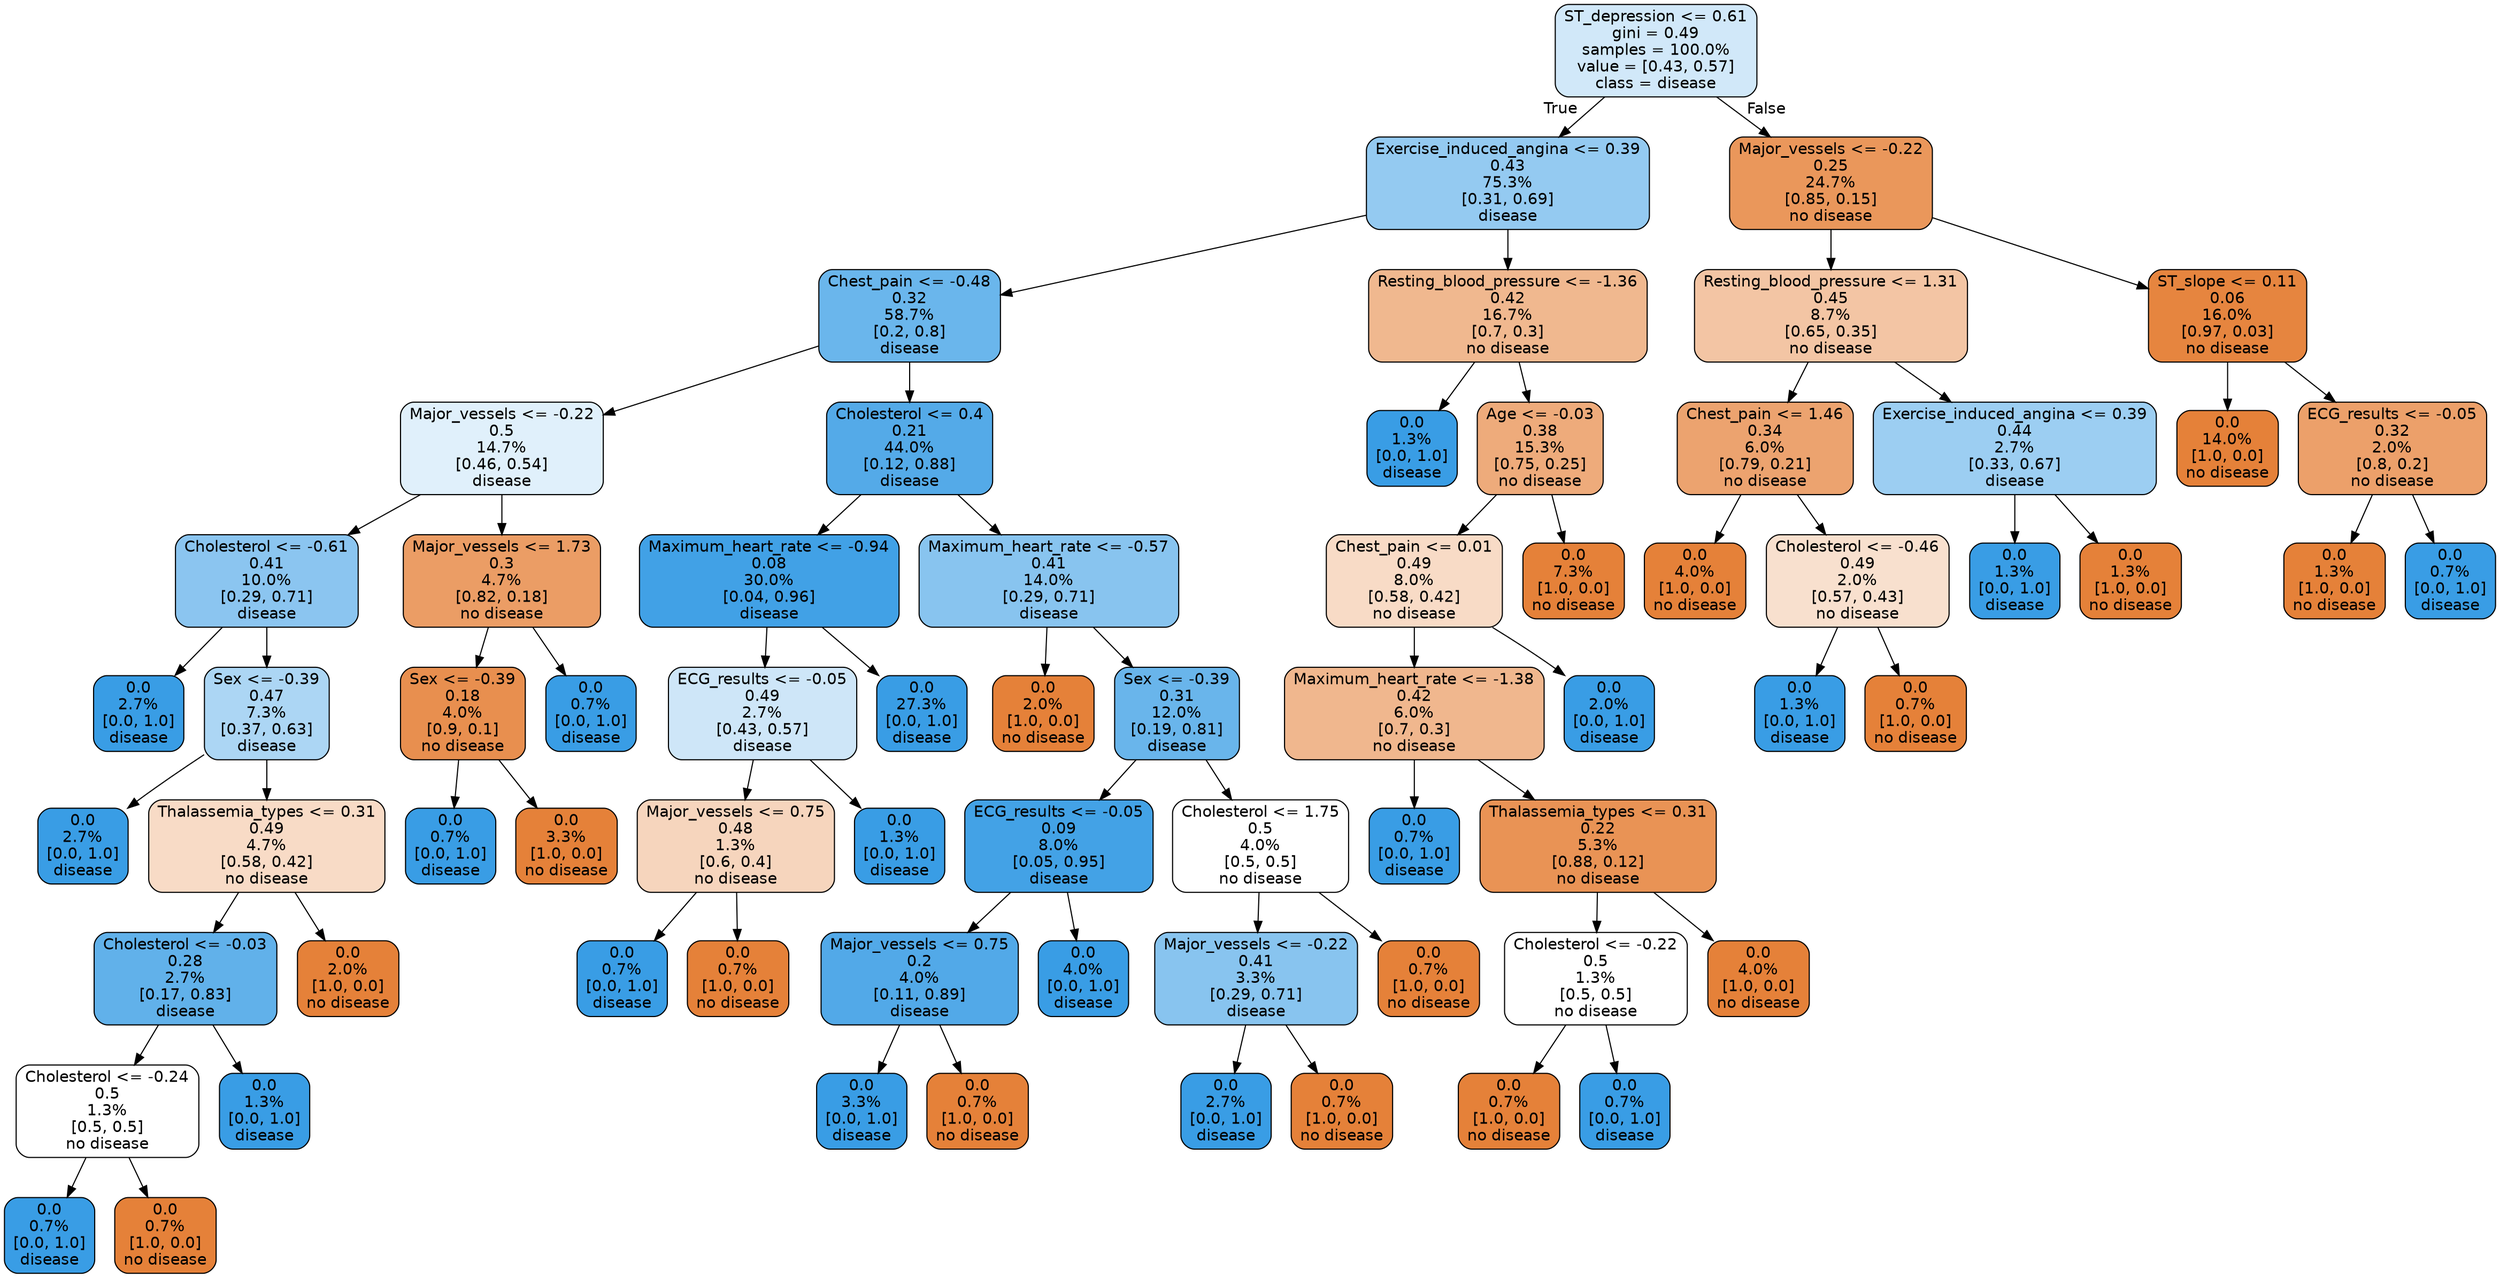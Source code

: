 digraph Tree {
node [shape=box, style="filled, rounded", color="black", fontname=helvetica] ;
edge [fontname=helvetica] ;
0 [label="ST_depression <= 0.61\ngini = 0.49\nsamples = 100.0%\nvalue = [0.43, 0.57]\nclass = disease", fillcolor="#d1e8f9"] ;
1 [label="Exercise_induced_angina <= 0.39\n0.43\n75.3%\n[0.31, 0.69]\ndisease", fillcolor="#94caf1"] ;
0 -> 1 [labeldistance=2.5, labelangle=45, headlabel="True"] ;
2 [label="Chest_pain <= -0.48\n0.32\n58.7%\n[0.2, 0.8]\ndisease", fillcolor="#6ab6ec"] ;
1 -> 2 ;
3 [label="Major_vessels <= -0.22\n0.5\n14.7%\n[0.46, 0.54]\ndisease", fillcolor="#e0f0fb"] ;
2 -> 3 ;
4 [label="Cholesterol <= -0.61\n0.41\n10.0%\n[0.29, 0.71]\ndisease", fillcolor="#8bc5f0"] ;
3 -> 4 ;
5 [label="0.0\n2.7%\n[0.0, 1.0]\ndisease", fillcolor="#399de5"] ;
4 -> 5 ;
6 [label="Sex <= -0.39\n0.47\n7.3%\n[0.37, 0.63]\ndisease", fillcolor="#acd6f4"] ;
4 -> 6 ;
7 [label="0.0\n2.7%\n[0.0, 1.0]\ndisease", fillcolor="#399de5"] ;
6 -> 7 ;
8 [label="Thalassemia_types <= 0.31\n0.49\n4.7%\n[0.58, 0.42]\nno disease", fillcolor="#f8dbc6"] ;
6 -> 8 ;
9 [label="Cholesterol <= -0.03\n0.28\n2.7%\n[0.17, 0.83]\ndisease", fillcolor="#61b1ea"] ;
8 -> 9 ;
10 [label="Cholesterol <= -0.24\n0.5\n1.3%\n[0.5, 0.5]\nno disease", fillcolor="#ffffff"] ;
9 -> 10 ;
11 [label="0.0\n0.7%\n[0.0, 1.0]\ndisease", fillcolor="#399de5"] ;
10 -> 11 ;
12 [label="0.0\n0.7%\n[1.0, 0.0]\nno disease", fillcolor="#e58139"] ;
10 -> 12 ;
13 [label="0.0\n1.3%\n[0.0, 1.0]\ndisease", fillcolor="#399de5"] ;
9 -> 13 ;
14 [label="0.0\n2.0%\n[1.0, 0.0]\nno disease", fillcolor="#e58139"] ;
8 -> 14 ;
15 [label="Major_vessels <= 1.73\n0.3\n4.7%\n[0.82, 0.18]\nno disease", fillcolor="#eb9d65"] ;
3 -> 15 ;
16 [label="Sex <= -0.39\n0.18\n4.0%\n[0.9, 0.1]\nno disease", fillcolor="#e88f4f"] ;
15 -> 16 ;
17 [label="0.0\n0.7%\n[0.0, 1.0]\ndisease", fillcolor="#399de5"] ;
16 -> 17 ;
18 [label="0.0\n3.3%\n[1.0, 0.0]\nno disease", fillcolor="#e58139"] ;
16 -> 18 ;
19 [label="0.0\n0.7%\n[0.0, 1.0]\ndisease", fillcolor="#399de5"] ;
15 -> 19 ;
20 [label="Cholesterol <= 0.4\n0.21\n44.0%\n[0.12, 0.88]\ndisease", fillcolor="#54aae8"] ;
2 -> 20 ;
21 [label="Maximum_heart_rate <= -0.94\n0.08\n30.0%\n[0.04, 0.96]\ndisease", fillcolor="#41a1e6"] ;
20 -> 21 ;
22 [label="ECG_results <= -0.05\n0.49\n2.7%\n[0.43, 0.57]\ndisease", fillcolor="#cee6f8"] ;
21 -> 22 ;
23 [label="Major_vessels <= 0.75\n0.48\n1.3%\n[0.6, 0.4]\nno disease", fillcolor="#f6d5bd"] ;
22 -> 23 ;
24 [label="0.0\n0.7%\n[0.0, 1.0]\ndisease", fillcolor="#399de5"] ;
23 -> 24 ;
25 [label="0.0\n0.7%\n[1.0, 0.0]\nno disease", fillcolor="#e58139"] ;
23 -> 25 ;
26 [label="0.0\n1.3%\n[0.0, 1.0]\ndisease", fillcolor="#399de5"] ;
22 -> 26 ;
27 [label="0.0\n27.3%\n[0.0, 1.0]\ndisease", fillcolor="#399de5"] ;
21 -> 27 ;
28 [label="Maximum_heart_rate <= -0.57\n0.41\n14.0%\n[0.29, 0.71]\ndisease", fillcolor="#88c4ef"] ;
20 -> 28 ;
29 [label="0.0\n2.0%\n[1.0, 0.0]\nno disease", fillcolor="#e58139"] ;
28 -> 29 ;
30 [label="Sex <= -0.39\n0.31\n12.0%\n[0.19, 0.81]\ndisease", fillcolor="#69b5eb"] ;
28 -> 30 ;
31 [label="ECG_results <= -0.05\n0.09\n8.0%\n[0.05, 0.95]\ndisease", fillcolor="#43a2e6"] ;
30 -> 31 ;
32 [label="Major_vessels <= 0.75\n0.2\n4.0%\n[0.11, 0.89]\ndisease", fillcolor="#52a9e8"] ;
31 -> 32 ;
33 [label="0.0\n3.3%\n[0.0, 1.0]\ndisease", fillcolor="#399de5"] ;
32 -> 33 ;
34 [label="0.0\n0.7%\n[1.0, 0.0]\nno disease", fillcolor="#e58139"] ;
32 -> 34 ;
35 [label="0.0\n4.0%\n[0.0, 1.0]\ndisease", fillcolor="#399de5"] ;
31 -> 35 ;
36 [label="Cholesterol <= 1.75\n0.5\n4.0%\n[0.5, 0.5]\nno disease", fillcolor="#ffffff"] ;
30 -> 36 ;
37 [label="Major_vessels <= -0.22\n0.41\n3.3%\n[0.29, 0.71]\ndisease", fillcolor="#88c4ef"] ;
36 -> 37 ;
38 [label="0.0\n2.7%\n[0.0, 1.0]\ndisease", fillcolor="#399de5"] ;
37 -> 38 ;
39 [label="0.0\n0.7%\n[1.0, 0.0]\nno disease", fillcolor="#e58139"] ;
37 -> 39 ;
40 [label="0.0\n0.7%\n[1.0, 0.0]\nno disease", fillcolor="#e58139"] ;
36 -> 40 ;
41 [label="Resting_blood_pressure <= -1.36\n0.42\n16.7%\n[0.7, 0.3]\nno disease", fillcolor="#f0b88f"] ;
1 -> 41 ;
42 [label="0.0\n1.3%\n[0.0, 1.0]\ndisease", fillcolor="#399de5"] ;
41 -> 42 ;
43 [label="Age <= -0.03\n0.38\n15.3%\n[0.75, 0.25]\nno disease", fillcolor="#eeab7b"] ;
41 -> 43 ;
44 [label="Chest_pain <= 0.01\n0.49\n8.0%\n[0.58, 0.42]\nno disease", fillcolor="#f8dbc6"] ;
43 -> 44 ;
45 [label="Maximum_heart_rate <= -1.38\n0.42\n6.0%\n[0.7, 0.3]\nno disease", fillcolor="#f0b78e"] ;
44 -> 45 ;
46 [label="0.0\n0.7%\n[0.0, 1.0]\ndisease", fillcolor="#399de5"] ;
45 -> 46 ;
47 [label="Thalassemia_types <= 0.31\n0.22\n5.3%\n[0.88, 0.12]\nno disease", fillcolor="#e99355"] ;
45 -> 47 ;
48 [label="Cholesterol <= -0.22\n0.5\n1.3%\n[0.5, 0.5]\nno disease", fillcolor="#ffffff"] ;
47 -> 48 ;
49 [label="0.0\n0.7%\n[1.0, 0.0]\nno disease", fillcolor="#e58139"] ;
48 -> 49 ;
50 [label="0.0\n0.7%\n[0.0, 1.0]\ndisease", fillcolor="#399de5"] ;
48 -> 50 ;
51 [label="0.0\n4.0%\n[1.0, 0.0]\nno disease", fillcolor="#e58139"] ;
47 -> 51 ;
52 [label="0.0\n2.0%\n[0.0, 1.0]\ndisease", fillcolor="#399de5"] ;
44 -> 52 ;
53 [label="0.0\n7.3%\n[1.0, 0.0]\nno disease", fillcolor="#e58139"] ;
43 -> 53 ;
54 [label="Major_vessels <= -0.22\n0.25\n24.7%\n[0.85, 0.15]\nno disease", fillcolor="#ea975b"] ;
0 -> 54 [labeldistance=2.5, labelangle=-45, headlabel="False"] ;
55 [label="Resting_blood_pressure <= 1.31\n0.45\n8.7%\n[0.65, 0.35]\nno disease", fillcolor="#f3c5a4"] ;
54 -> 55 ;
56 [label="Chest_pain <= 1.46\n0.34\n6.0%\n[0.79, 0.21]\nno disease", fillcolor="#eca36f"] ;
55 -> 56 ;
57 [label="0.0\n4.0%\n[1.0, 0.0]\nno disease", fillcolor="#e58139"] ;
56 -> 57 ;
58 [label="Cholesterol <= -0.46\n0.49\n2.0%\n[0.57, 0.43]\nno disease", fillcolor="#f8e0ce"] ;
56 -> 58 ;
59 [label="0.0\n1.3%\n[0.0, 1.0]\ndisease", fillcolor="#399de5"] ;
58 -> 59 ;
60 [label="0.0\n0.7%\n[1.0, 0.0]\nno disease", fillcolor="#e58139"] ;
58 -> 60 ;
61 [label="Exercise_induced_angina <= 0.39\n0.44\n2.7%\n[0.33, 0.67]\ndisease", fillcolor="#9ccef2"] ;
55 -> 61 ;
62 [label="0.0\n1.3%\n[0.0, 1.0]\ndisease", fillcolor="#399de5"] ;
61 -> 62 ;
63 [label="0.0\n1.3%\n[1.0, 0.0]\nno disease", fillcolor="#e58139"] ;
61 -> 63 ;
64 [label="ST_slope <= 0.11\n0.06\n16.0%\n[0.97, 0.03]\nno disease", fillcolor="#e6853f"] ;
54 -> 64 ;
65 [label="0.0\n14.0%\n[1.0, 0.0]\nno disease", fillcolor="#e58139"] ;
64 -> 65 ;
66 [label="ECG_results <= -0.05\n0.32\n2.0%\n[0.8, 0.2]\nno disease", fillcolor="#eca06a"] ;
64 -> 66 ;
67 [label="0.0\n1.3%\n[1.0, 0.0]\nno disease", fillcolor="#e58139"] ;
66 -> 67 ;
68 [label="0.0\n0.7%\n[0.0, 1.0]\ndisease", fillcolor="#399de5"] ;
66 -> 68 ;
}